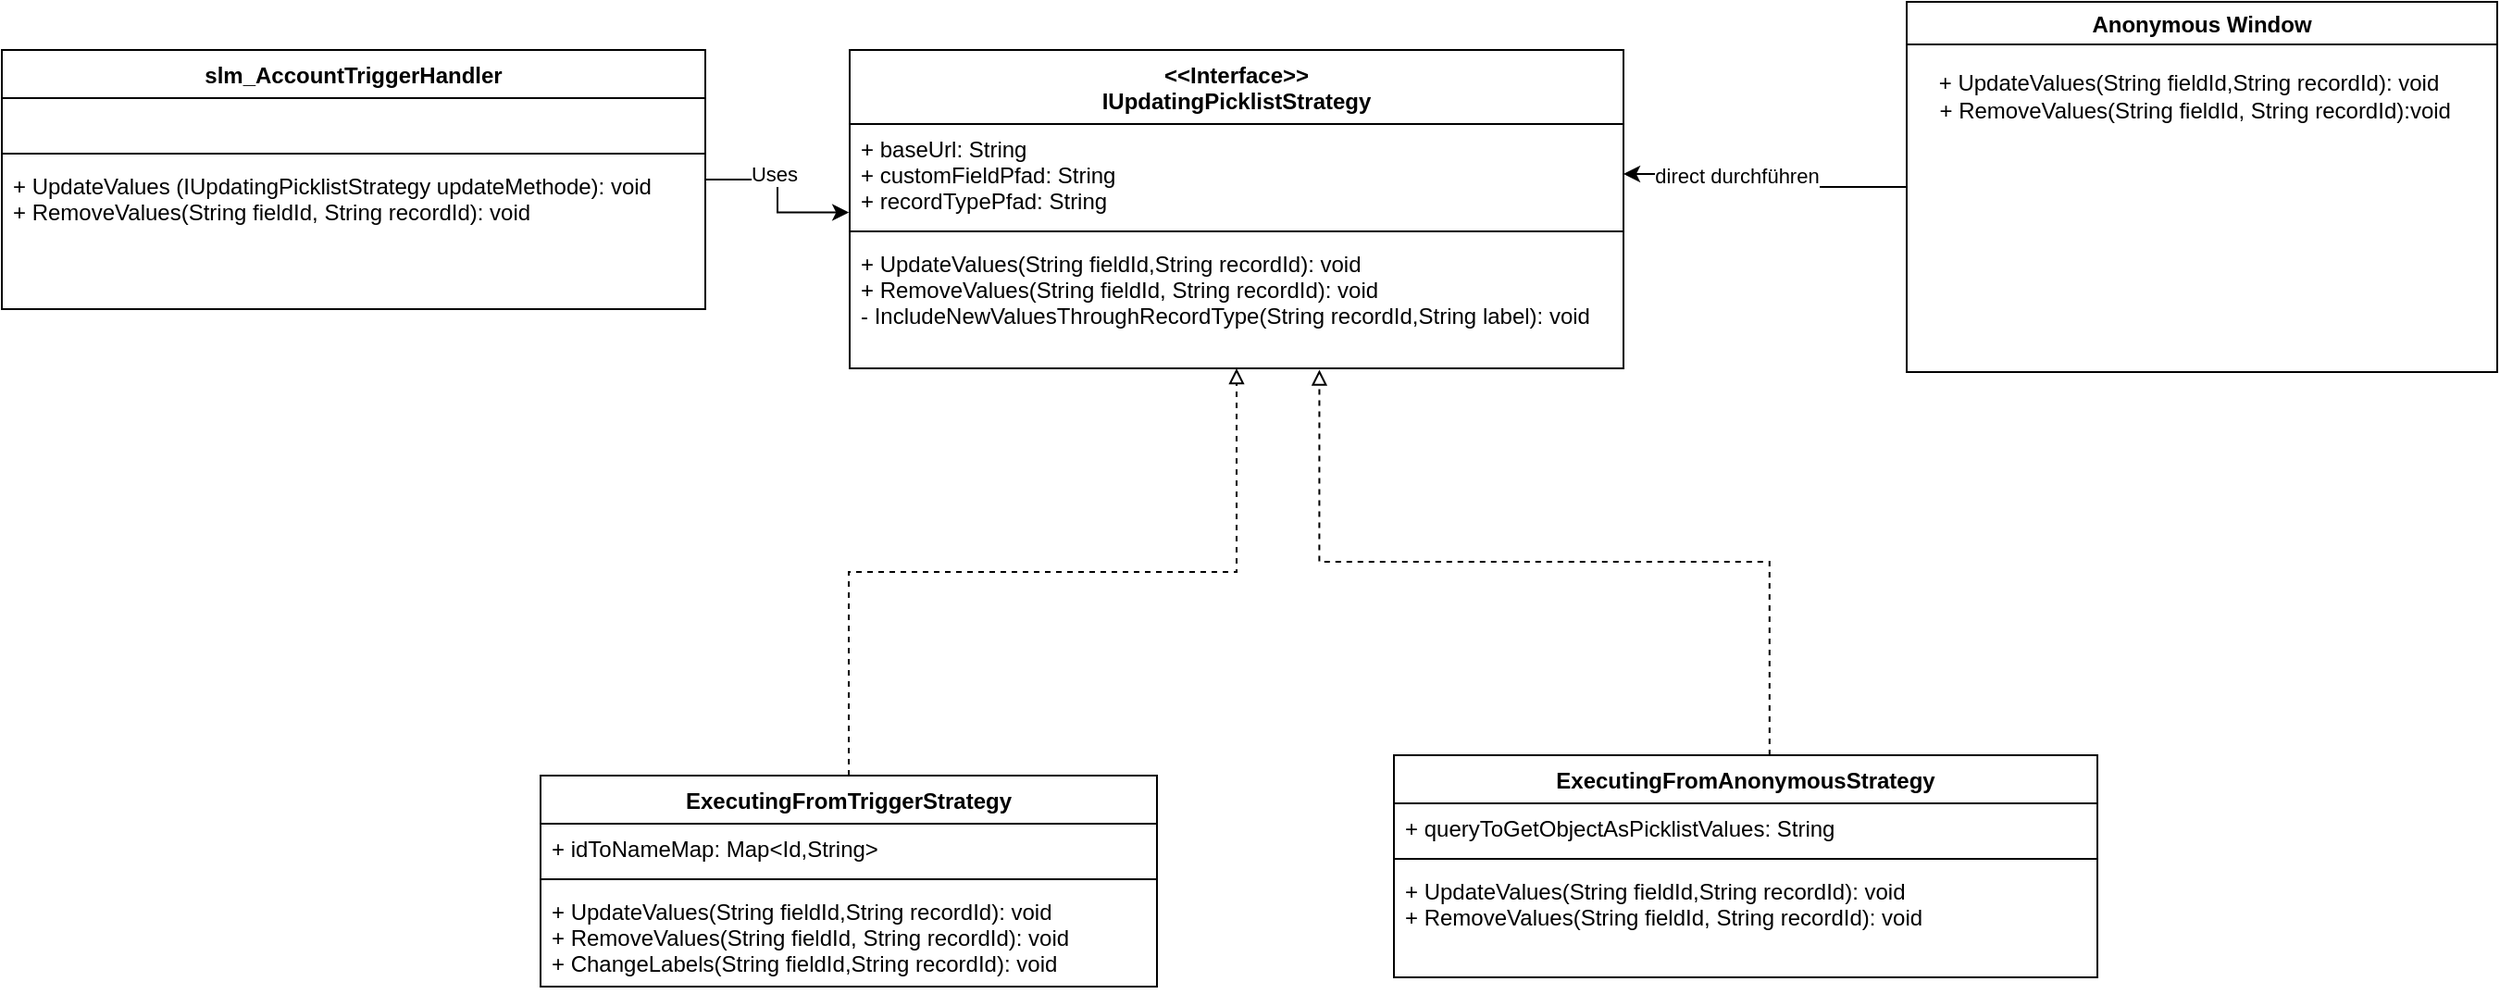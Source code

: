 <mxfile version="14.7.6" type="github">
  <diagram id="QViLeHLDrhday703b7fY" name="Page-1">
    <mxGraphModel dx="1831" dy="956" grid="0" gridSize="10" guides="1" tooltips="1" connect="1" arrows="1" fold="1" page="0" pageScale="1" pageWidth="827" pageHeight="1169" math="0" shadow="0">
      <root>
        <mxCell id="0" />
        <mxCell id="1" parent="0" />
        <mxCell id="MdjrQjjgcwomE5C_Bdvl-35" style="edgeStyle=orthogonalEdgeStyle;rounded=0;orthogonalLoop=1;jettySize=auto;html=1;entryX=-0.001;entryY=0.885;entryDx=0;entryDy=0;entryPerimeter=0;" parent="1" source="MdjrQjjgcwomE5C_Bdvl-1" target="MdjrQjjgcwomE5C_Bdvl-14" edge="1">
          <mxGeometry relative="1" as="geometry" />
        </mxCell>
        <mxCell id="MdjrQjjgcwomE5C_Bdvl-36" value="Uses" style="edgeLabel;html=1;align=center;verticalAlign=middle;resizable=0;points=[];" parent="MdjrQjjgcwomE5C_Bdvl-35" vertex="1" connectable="0">
          <mxGeometry x="-0.231" y="3" relative="1" as="geometry">
            <mxPoint as="offset" />
          </mxGeometry>
        </mxCell>
        <mxCell id="MdjrQjjgcwomE5C_Bdvl-1" value="slm_AccountTriggerHandler" style="swimlane;fontStyle=1;align=center;verticalAlign=top;childLayout=stackLayout;horizontal=1;startSize=26;horizontalStack=0;resizeParent=1;resizeParentMax=0;resizeLast=0;collapsible=1;marginBottom=0;" parent="1" vertex="1">
          <mxGeometry x="-265" y="-202" width="380" height="140" as="geometry" />
        </mxCell>
        <mxCell id="MdjrQjjgcwomE5C_Bdvl-2" value=" " style="text;strokeColor=none;fillColor=none;align=left;verticalAlign=top;spacingLeft=4;spacingRight=4;overflow=hidden;rotatable=0;points=[[0,0.5],[1,0.5]];portConstraint=eastwest;" parent="MdjrQjjgcwomE5C_Bdvl-1" vertex="1">
          <mxGeometry y="26" width="380" height="26" as="geometry" />
        </mxCell>
        <mxCell id="MdjrQjjgcwomE5C_Bdvl-3" value="" style="line;strokeWidth=1;fillColor=none;align=left;verticalAlign=middle;spacingTop=-1;spacingLeft=3;spacingRight=3;rotatable=0;labelPosition=right;points=[];portConstraint=eastwest;" parent="MdjrQjjgcwomE5C_Bdvl-1" vertex="1">
          <mxGeometry y="52" width="380" height="8" as="geometry" />
        </mxCell>
        <mxCell id="MdjrQjjgcwomE5C_Bdvl-4" value="+ UpdateValues (IUpdatingPicklistStrategy updateMethode): void&#xa;+ RemoveValues(String fieldId, String recordId): void" style="text;strokeColor=none;fillColor=none;align=left;verticalAlign=top;spacingLeft=4;spacingRight=4;overflow=hidden;rotatable=0;points=[[0,0.5],[1,0.5]];portConstraint=eastwest;" parent="MdjrQjjgcwomE5C_Bdvl-1" vertex="1">
          <mxGeometry y="60" width="380" height="80" as="geometry" />
        </mxCell>
        <mxCell id="MdjrQjjgcwomE5C_Bdvl-17" style="edgeStyle=orthogonalEdgeStyle;rounded=0;orthogonalLoop=1;jettySize=auto;html=1;exitX=0.5;exitY=0;exitDx=0;exitDy=0;dashed=1;endArrow=block;endFill=0;" parent="1" source="MdjrQjjgcwomE5C_Bdvl-27" target="MdjrQjjgcwomE5C_Bdvl-13" edge="1">
          <mxGeometry relative="1" as="geometry">
            <mxPoint x="250" y="200" as="sourcePoint" />
          </mxGeometry>
        </mxCell>
        <mxCell id="MdjrQjjgcwomE5C_Bdvl-18" style="edgeStyle=orthogonalEdgeStyle;rounded=0;orthogonalLoop=1;jettySize=auto;html=1;exitX=0.534;exitY=0;exitDx=0;exitDy=0;exitPerimeter=0;dashed=1;endArrow=block;endFill=0;entryX=0.607;entryY=1.011;entryDx=0;entryDy=0;entryPerimeter=0;" parent="1" source="MdjrQjjgcwomE5C_Bdvl-31" target="MdjrQjjgcwomE5C_Bdvl-16" edge="1">
          <mxGeometry relative="1" as="geometry">
            <mxPoint x="605" y="200" as="sourcePoint" />
            <mxPoint x="464" y="46" as="targetPoint" />
          </mxGeometry>
        </mxCell>
        <mxCell id="MdjrQjjgcwomE5C_Bdvl-13" value="&lt;&lt;Interface&gt;&gt;&#xa;IUpdatingPicklistStrategy" style="swimlane;fontStyle=1;align=center;verticalAlign=top;childLayout=stackLayout;horizontal=1;startSize=40;horizontalStack=0;resizeParent=1;resizeParentMax=0;resizeLast=0;collapsible=1;marginBottom=0;" parent="1" vertex="1">
          <mxGeometry x="193" y="-202" width="418" height="172" as="geometry" />
        </mxCell>
        <mxCell id="MdjrQjjgcwomE5C_Bdvl-14" value="+ baseUrl: String&#xa;+ customFieldPfad: String&#xa;+ recordTypePfad: String" style="text;strokeColor=none;fillColor=none;align=left;verticalAlign=top;spacingLeft=4;spacingRight=4;overflow=hidden;rotatable=0;points=[[0,0.5],[1,0.5]];portConstraint=eastwest;" parent="MdjrQjjgcwomE5C_Bdvl-13" vertex="1">
          <mxGeometry y="40" width="418" height="54" as="geometry" />
        </mxCell>
        <mxCell id="MdjrQjjgcwomE5C_Bdvl-15" value="" style="line;strokeWidth=1;fillColor=none;align=left;verticalAlign=middle;spacingTop=-1;spacingLeft=3;spacingRight=3;rotatable=0;labelPosition=right;points=[];portConstraint=eastwest;" parent="MdjrQjjgcwomE5C_Bdvl-13" vertex="1">
          <mxGeometry y="94" width="418" height="8" as="geometry" />
        </mxCell>
        <mxCell id="MdjrQjjgcwomE5C_Bdvl-16" value="+ UpdateValues(String fieldId,String recordId): void&#xa;+ RemoveValues(String fieldId, String recordId): void&#xa;- IncludeNewValuesThroughRecordType(String recordId,String label): void" style="text;strokeColor=none;fillColor=none;align=left;verticalAlign=top;spacingLeft=4;spacingRight=4;overflow=hidden;rotatable=0;points=[[0,0.5],[1,0.5]];portConstraint=eastwest;" parent="MdjrQjjgcwomE5C_Bdvl-13" vertex="1">
          <mxGeometry y="102" width="418" height="70" as="geometry" />
        </mxCell>
        <mxCell id="MdjrQjjgcwomE5C_Bdvl-27" value="ExecutingFromTriggerStrategy" style="swimlane;fontStyle=1;align=center;verticalAlign=top;childLayout=stackLayout;horizontal=1;startSize=26;horizontalStack=0;resizeParent=1;resizeParentMax=0;resizeLast=0;collapsible=1;marginBottom=0;" parent="1" vertex="1">
          <mxGeometry x="26" y="190" width="333" height="114" as="geometry" />
        </mxCell>
        <mxCell id="MdjrQjjgcwomE5C_Bdvl-28" value="+ idToNameMap: Map&lt;Id,String&gt;" style="text;strokeColor=none;fillColor=none;align=left;verticalAlign=top;spacingLeft=4;spacingRight=4;overflow=hidden;rotatable=0;points=[[0,0.5],[1,0.5]];portConstraint=eastwest;" parent="MdjrQjjgcwomE5C_Bdvl-27" vertex="1">
          <mxGeometry y="26" width="333" height="26" as="geometry" />
        </mxCell>
        <mxCell id="MdjrQjjgcwomE5C_Bdvl-29" value="" style="line;strokeWidth=1;fillColor=none;align=left;verticalAlign=middle;spacingTop=-1;spacingLeft=3;spacingRight=3;rotatable=0;labelPosition=right;points=[];portConstraint=eastwest;" parent="MdjrQjjgcwomE5C_Bdvl-27" vertex="1">
          <mxGeometry y="52" width="333" height="8" as="geometry" />
        </mxCell>
        <mxCell id="MdjrQjjgcwomE5C_Bdvl-34" value="+ UpdateValues(String fieldId,String recordId): void&#xa;+ RemoveValues(String fieldId, String recordId): void&#xa;+ ChangeLabels(String fieldId,String recordId): void" style="text;strokeColor=none;fillColor=none;align=left;verticalAlign=top;spacingLeft=4;spacingRight=4;overflow=hidden;rotatable=0;points=[[0,0.5],[1,0.5]];portConstraint=eastwest;" parent="MdjrQjjgcwomE5C_Bdvl-27" vertex="1">
          <mxGeometry y="60" width="333" height="54" as="geometry" />
        </mxCell>
        <mxCell id="MdjrQjjgcwomE5C_Bdvl-31" value="ExecutingFromAnonymousStrategy" style="swimlane;fontStyle=1;align=center;verticalAlign=top;childLayout=stackLayout;horizontal=1;startSize=26;horizontalStack=0;resizeParent=1;resizeParentMax=0;resizeLast=0;collapsible=1;marginBottom=0;" parent="1" vertex="1">
          <mxGeometry x="487" y="179" width="380" height="120" as="geometry" />
        </mxCell>
        <mxCell id="MdjrQjjgcwomE5C_Bdvl-32" value="+ queryToGetObjectAsPicklistValues: String" style="text;strokeColor=none;fillColor=none;align=left;verticalAlign=top;spacingLeft=4;spacingRight=4;overflow=hidden;rotatable=0;points=[[0,0.5],[1,0.5]];portConstraint=eastwest;" parent="MdjrQjjgcwomE5C_Bdvl-31" vertex="1">
          <mxGeometry y="26" width="380" height="26" as="geometry" />
        </mxCell>
        <mxCell id="MdjrQjjgcwomE5C_Bdvl-33" value="" style="line;strokeWidth=1;fillColor=none;align=left;verticalAlign=middle;spacingTop=-1;spacingLeft=3;spacingRight=3;rotatable=0;labelPosition=right;points=[];portConstraint=eastwest;" parent="MdjrQjjgcwomE5C_Bdvl-31" vertex="1">
          <mxGeometry y="52" width="380" height="8" as="geometry" />
        </mxCell>
        <mxCell id="MdjrQjjgcwomE5C_Bdvl-30" value="+ UpdateValues(String fieldId,String recordId): void&#xa;+ RemoveValues(String fieldId, String recordId): void" style="text;strokeColor=none;fillColor=none;align=left;verticalAlign=top;spacingLeft=4;spacingRight=4;overflow=hidden;rotatable=0;points=[[0,0.5],[1,0.5]];portConstraint=eastwest;" parent="MdjrQjjgcwomE5C_Bdvl-31" vertex="1">
          <mxGeometry y="60" width="380" height="60" as="geometry" />
        </mxCell>
        <mxCell id="W-jMHsBofivgaEChfrCV-2" style="edgeStyle=orthogonalEdgeStyle;rounded=0;orthogonalLoop=1;jettySize=auto;html=1;entryX=1;entryY=0.5;entryDx=0;entryDy=0;" edge="1" parent="1" source="W-jMHsBofivgaEChfrCV-1" target="MdjrQjjgcwomE5C_Bdvl-14">
          <mxGeometry relative="1" as="geometry" />
        </mxCell>
        <mxCell id="W-jMHsBofivgaEChfrCV-3" value="direct durchführen" style="edgeLabel;html=1;align=center;verticalAlign=middle;resizable=0;points=[];" vertex="1" connectable="0" parent="W-jMHsBofivgaEChfrCV-2">
          <mxGeometry x="0.236" y="1" relative="1" as="geometry">
            <mxPoint as="offset" />
          </mxGeometry>
        </mxCell>
        <mxCell id="W-jMHsBofivgaEChfrCV-1" value="Anonymous Window" style="swimlane;" vertex="1" parent="1">
          <mxGeometry x="764" y="-228" width="319" height="200" as="geometry" />
        </mxCell>
        <mxCell id="W-jMHsBofivgaEChfrCV-4" value="&lt;span style=&quot;text-align: left&quot;&gt;+ UpdateValues(String fieldId,String recordId): void&lt;br&gt;&lt;/span&gt;&lt;span style=&quot;text-align: left&quot;&gt;&amp;nbsp; &amp;nbsp;+ RemoveValues(String fieldId, String recordId):void&amp;nbsp;&lt;/span&gt;" style="text;html=1;align=center;verticalAlign=middle;resizable=0;points=[];autosize=1;strokeColor=none;" vertex="1" parent="W-jMHsBofivgaEChfrCV-1">
          <mxGeometry x="2" y="35" width="300" height="31" as="geometry" />
        </mxCell>
      </root>
    </mxGraphModel>
  </diagram>
</mxfile>

